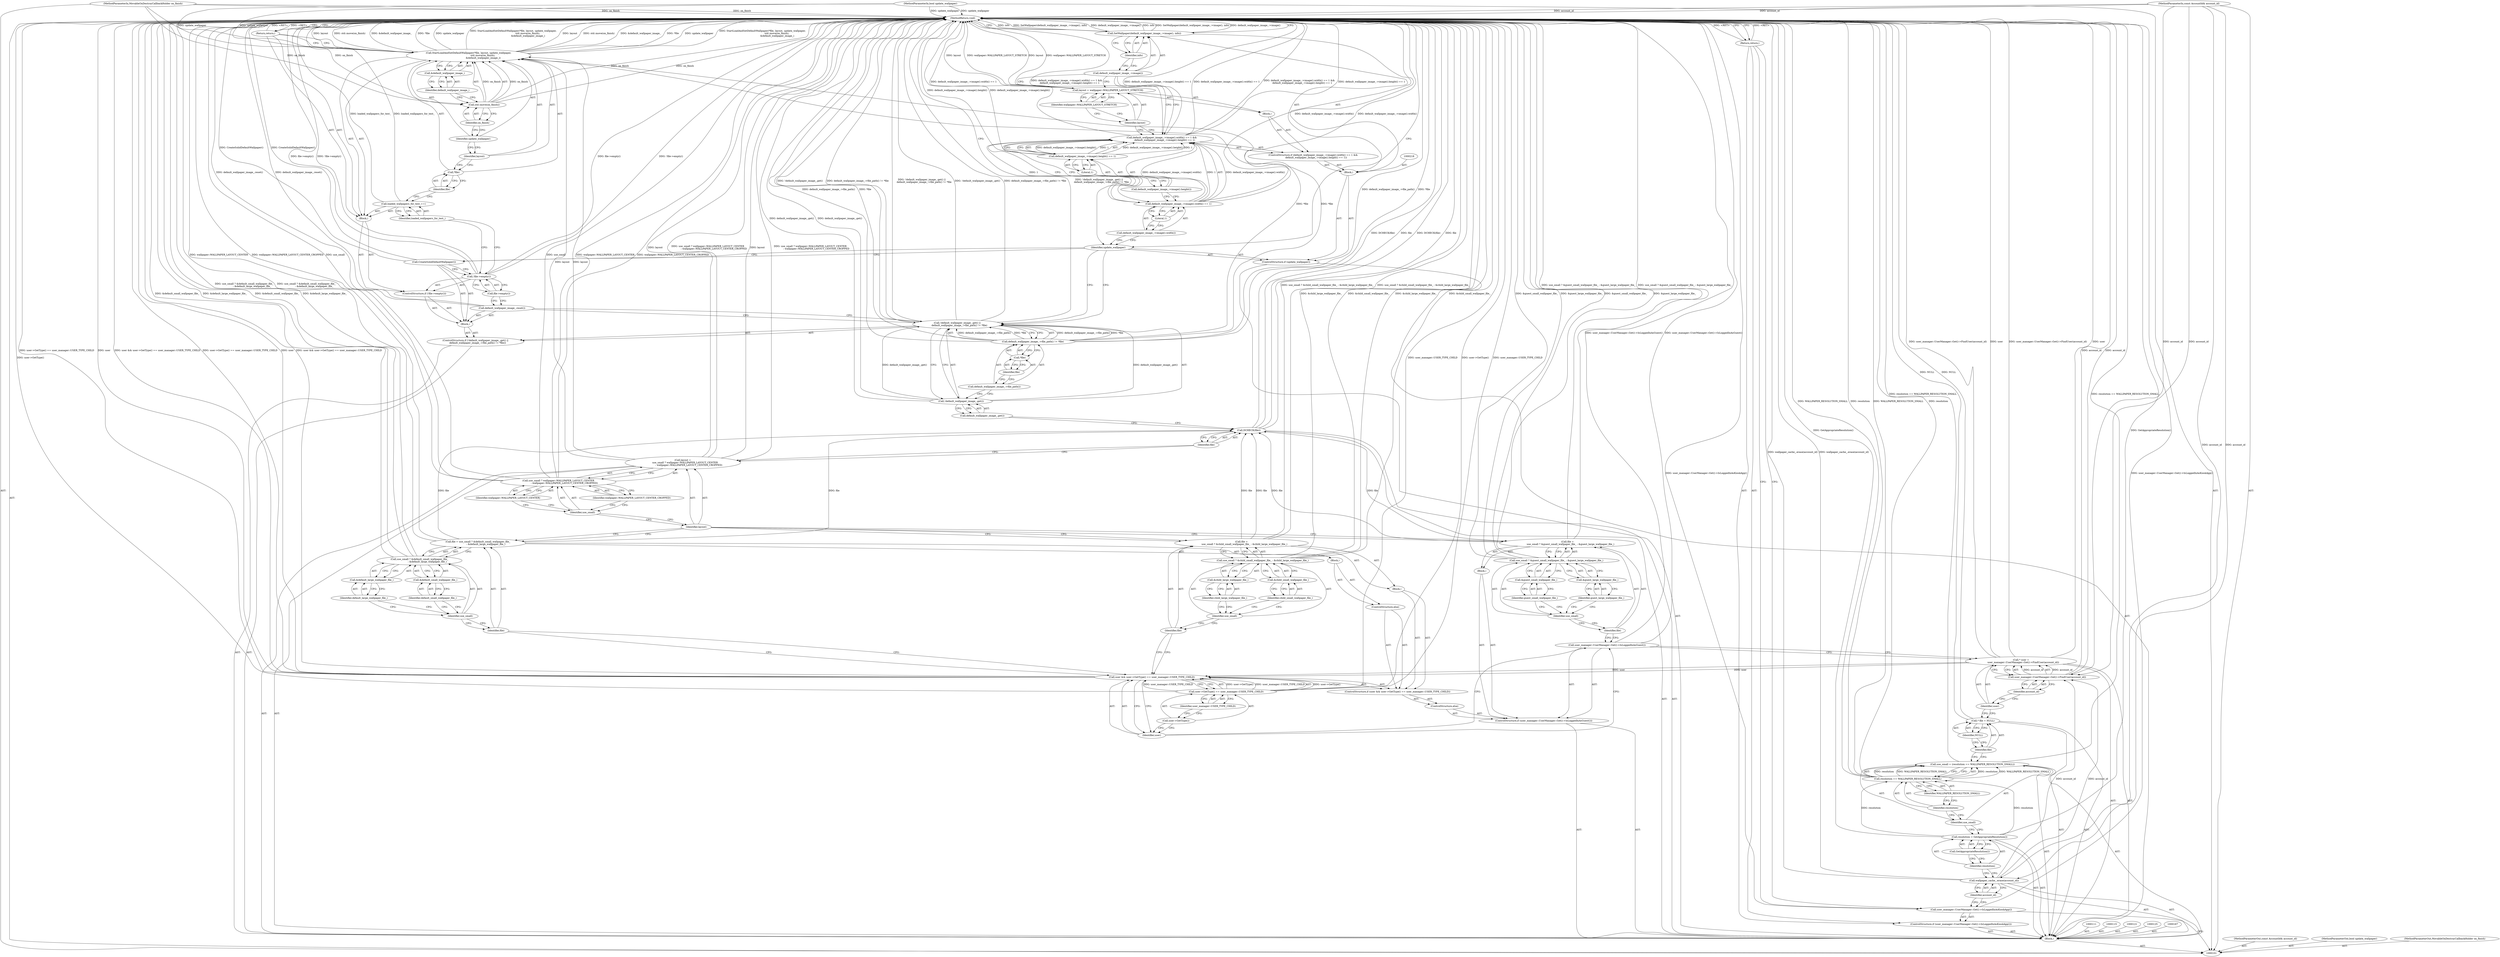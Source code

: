 digraph "0_Chrome_39595f8d4dffcb644d438106dcb64a30c139ff0e" {
"1000222" [label="(MethodReturn,void)"];
"1000116" [label="(Call,use_small = (resolution == WALLPAPER_RESOLUTION_SMALL))"];
"1000117" [label="(Identifier,use_small)"];
"1000118" [label="(Call,resolution == WALLPAPER_RESOLUTION_SMALL)"];
"1000119" [label="(Identifier,resolution)"];
"1000120" [label="(Identifier,WALLPAPER_RESOLUTION_SMALL)"];
"1000122" [label="(Call,* file = NULL)"];
"1000123" [label="(Identifier,file)"];
"1000124" [label="(Identifier,NULL)"];
"1000126" [label="(Call,* user =\n      user_manager::UserManager::Get()->FindUser(account_id))"];
"1000127" [label="(Identifier,user)"];
"1000129" [label="(Identifier,account_id)"];
"1000128" [label="(Call,user_manager::UserManager::Get()->FindUser(account_id))"];
"1000130" [label="(ControlStructure,if (user_manager::UserManager::Get()->IsLoggedInAsGuest()))"];
"1000131" [label="(Call,user_manager::UserManager::Get()->IsLoggedInAsGuest())"];
"1000132" [label="(Block,)"];
"1000133" [label="(Call,file =\n        use_small ? &guest_small_wallpaper_file_ : &guest_large_wallpaper_file_)"];
"1000134" [label="(Identifier,file)"];
"1000137" [label="(Call,&guest_small_wallpaper_file_)"];
"1000138" [label="(Identifier,guest_small_wallpaper_file_)"];
"1000139" [label="(Call,&guest_large_wallpaper_file_)"];
"1000140" [label="(Identifier,guest_large_wallpaper_file_)"];
"1000135" [label="(Call,use_small ? &guest_small_wallpaper_file_ : &guest_large_wallpaper_file_)"];
"1000136" [label="(Identifier,use_small)"];
"1000102" [label="(MethodParameterIn,const AccountId& account_id)"];
"1000348" [label="(MethodParameterOut,const AccountId& account_id)"];
"1000143" [label="(Call,user && user->GetType() == user_manager::USER_TYPE_CHILD)"];
"1000144" [label="(Identifier,user)"];
"1000145" [label="(Call,user->GetType() == user_manager::USER_TYPE_CHILD)"];
"1000146" [label="(Call,user->GetType())"];
"1000141" [label="(ControlStructure,else)"];
"1000147" [label="(Identifier,user_manager::USER_TYPE_CHILD)"];
"1000148" [label="(Block,)"];
"1000142" [label="(ControlStructure,if (user && user->GetType() == user_manager::USER_TYPE_CHILD))"];
"1000149" [label="(Call,file =\n        use_small ? &child_small_wallpaper_file_ : &child_large_wallpaper_file_)"];
"1000150" [label="(Identifier,file)"];
"1000153" [label="(Call,&child_small_wallpaper_file_)"];
"1000154" [label="(Identifier,child_small_wallpaper_file_)"];
"1000155" [label="(Call,&child_large_wallpaper_file_)"];
"1000156" [label="(Identifier,child_large_wallpaper_file_)"];
"1000151" [label="(Call,use_small ? &child_small_wallpaper_file_ : &child_large_wallpaper_file_)"];
"1000152" [label="(Identifier,use_small)"];
"1000157" [label="(ControlStructure,else)"];
"1000158" [label="(Block,)"];
"1000161" [label="(Call,use_small ? &default_small_wallpaper_file_\n                     : &default_large_wallpaper_file_)"];
"1000162" [label="(Identifier,use_small)"];
"1000163" [label="(Call,&default_small_wallpaper_file_)"];
"1000164" [label="(Identifier,default_small_wallpaper_file_)"];
"1000159" [label="(Call,file = use_small ? &default_small_wallpaper_file_\n                     : &default_large_wallpaper_file_)"];
"1000160" [label="(Identifier,file)"];
"1000165" [label="(Call,&default_large_wallpaper_file_)"];
"1000166" [label="(Identifier,default_large_wallpaper_file_)"];
"1000168" [label="(Call,layout =\n      use_small ? wallpaper::WALLPAPER_LAYOUT_CENTER\n                : wallpaper::WALLPAPER_LAYOUT_CENTER_CROPPED)"];
"1000169" [label="(Identifier,layout)"];
"1000172" [label="(Identifier,wallpaper::WALLPAPER_LAYOUT_CENTER)"];
"1000170" [label="(Call,use_small ? wallpaper::WALLPAPER_LAYOUT_CENTER\n                : wallpaper::WALLPAPER_LAYOUT_CENTER_CROPPED)"];
"1000171" [label="(Identifier,use_small)"];
"1000173" [label="(Identifier,wallpaper::WALLPAPER_LAYOUT_CENTER_CROPPED)"];
"1000103" [label="(MethodParameterIn,bool update_wallpaper)"];
"1000349" [label="(MethodParameterOut,bool update_wallpaper)"];
"1000174" [label="(Call,DCHECK(file))"];
"1000175" [label="(Identifier,file)"];
"1000176" [label="(ControlStructure,if (!default_wallpaper_image_.get() ||\n      default_wallpaper_image_->file_path() != *file))"];
"1000177" [label="(Call,!default_wallpaper_image_.get() ||\n      default_wallpaper_image_->file_path() != *file)"];
"1000178" [label="(Call,!default_wallpaper_image_.get())"];
"1000179" [label="(Call,default_wallpaper_image_.get())"];
"1000182" [label="(Call,*file)"];
"1000183" [label="(Identifier,file)"];
"1000184" [label="(Block,)"];
"1000180" [label="(Call,default_wallpaper_image_->file_path() != *file)"];
"1000181" [label="(Call,default_wallpaper_image_->file_path())"];
"1000185" [label="(Call,default_wallpaper_image_.reset())"];
"1000188" [label="(Call,file->empty())"];
"1000189" [label="(Block,)"];
"1000186" [label="(ControlStructure,if (!file->empty()))"];
"1000187" [label="(Call,!file->empty())"];
"1000190" [label="(Call,loaded_wallpapers_for_test_++)"];
"1000191" [label="(Identifier,loaded_wallpapers_for_test_)"];
"1000193" [label="(Call,*file)"];
"1000194" [label="(Identifier,file)"];
"1000195" [label="(Identifier,layout)"];
"1000196" [label="(Identifier,update_wallpaper)"];
"1000192" [label="(Call,StartLoadAndSetDefaultWallpaper(*file, layout, update_wallpaper,\n                                      std::move(on_finish),\n                                       &default_wallpaper_image_))"];
"1000197" [label="(Call,std::move(on_finish))"];
"1000198" [label="(Identifier,on_finish)"];
"1000199" [label="(Call,&default_wallpaper_image_)"];
"1000200" [label="(Identifier,default_wallpaper_image_)"];
"1000201" [label="(Return,return;)"];
"1000105" [label="(Block,)"];
"1000104" [label="(MethodParameterIn,MovableOnDestroyCallbackHolder on_finish)"];
"1000350" [label="(MethodParameterOut,MovableOnDestroyCallbackHolder on_finish)"];
"1000202" [label="(Call,CreateSolidDefaultWallpaper())"];
"1000203" [label="(ControlStructure,if (update_wallpaper))"];
"1000204" [label="(Identifier,update_wallpaper)"];
"1000206" [label="(ControlStructure,if (default_wallpaper_image_->image().width() == 1 &&\n        default_wallpaper_image_->image().height() == 1))"];
"1000210" [label="(Literal,1)"];
"1000207" [label="(Call,default_wallpaper_image_->image().width() == 1 &&\n        default_wallpaper_image_->image().height() == 1)"];
"1000208" [label="(Call,default_wallpaper_image_->image().width() == 1)"];
"1000209" [label="(Call,default_wallpaper_image_->image().width())"];
"1000213" [label="(Literal,1)"];
"1000214" [label="(Block,)"];
"1000211" [label="(Call,default_wallpaper_image_->image().height() == 1)"];
"1000212" [label="(Call,default_wallpaper_image_->image().height())"];
"1000217" [label="(Identifier,wallpaper::WALLPAPER_LAYOUT_STRETCH)"];
"1000215" [label="(Call,layout = wallpaper::WALLPAPER_LAYOUT_STRETCH)"];
"1000216" [label="(Identifier,layout)"];
"1000106" [label="(ControlStructure,if (user_manager::UserManager::Get()->IsLoggedInAsKioskApp()))"];
"1000107" [label="(Call,user_manager::UserManager::Get()->IsLoggedInAsKioskApp())"];
"1000205" [label="(Block,)"];
"1000220" [label="(Call,default_wallpaper_image_->image())"];
"1000219" [label="(Call,SetWallpaper(default_wallpaper_image_->image(), info))"];
"1000221" [label="(Identifier,info)"];
"1000108" [label="(Return,return;)"];
"1000109" [label="(Call,wallpaper_cache_.erase(account_id))"];
"1000110" [label="(Identifier,account_id)"];
"1000112" [label="(Call,resolution = GetAppropriateResolution())"];
"1000113" [label="(Identifier,resolution)"];
"1000114" [label="(Call,GetAppropriateResolution())"];
"1000222" -> "1000101"  [label="AST: "];
"1000222" -> "1000108"  [label="CFG: "];
"1000222" -> "1000201"  [label="CFG: "];
"1000222" -> "1000219"  [label="CFG: "];
"1000222" -> "1000204"  [label="CFG: "];
"1000201" -> "1000222"  [label="DDG: <RET>"];
"1000108" -> "1000222"  [label="DDG: <RET>"];
"1000219" -> "1000222"  [label="DDG: info"];
"1000219" -> "1000222"  [label="DDG: SetWallpaper(default_wallpaper_image_->image(), info)"];
"1000219" -> "1000222"  [label="DDG: default_wallpaper_image_->image()"];
"1000208" -> "1000222"  [label="DDG: default_wallpaper_image_->image().width()"];
"1000185" -> "1000222"  [label="DDG: default_wallpaper_image_.reset()"];
"1000215" -> "1000222"  [label="DDG: layout"];
"1000215" -> "1000222"  [label="DDG: wallpaper::WALLPAPER_LAYOUT_STRETCH"];
"1000135" -> "1000222"  [label="DDG: &guest_large_wallpaper_file_"];
"1000135" -> "1000222"  [label="DDG: &guest_small_wallpaper_file_"];
"1000192" -> "1000222"  [label="DDG: layout"];
"1000192" -> "1000222"  [label="DDG: std::move(on_finish)"];
"1000192" -> "1000222"  [label="DDG: &default_wallpaper_image_"];
"1000192" -> "1000222"  [label="DDG: *file"];
"1000192" -> "1000222"  [label="DDG: update_wallpaper"];
"1000192" -> "1000222"  [label="DDG: StartLoadAndSetDefaultWallpaper(*file, layout, update_wallpaper,\n                                      std::move(on_finish),\n                                       &default_wallpaper_image_)"];
"1000180" -> "1000222"  [label="DDG: default_wallpaper_image_->file_path()"];
"1000180" -> "1000222"  [label="DDG: *file"];
"1000116" -> "1000222"  [label="DDG: resolution == WALLPAPER_RESOLUTION_SMALL"];
"1000211" -> "1000222"  [label="DDG: default_wallpaper_image_->image().height()"];
"1000126" -> "1000222"  [label="DDG: user_manager::UserManager::Get()->FindUser(account_id)"];
"1000126" -> "1000222"  [label="DDG: user"];
"1000118" -> "1000222"  [label="DDG: resolution"];
"1000118" -> "1000222"  [label="DDG: WALLPAPER_RESOLUTION_SMALL"];
"1000187" -> "1000222"  [label="DDG: file->empty()"];
"1000187" -> "1000222"  [label="DDG: !file->empty()"];
"1000177" -> "1000222"  [label="DDG: !default_wallpaper_image_.get()"];
"1000177" -> "1000222"  [label="DDG: default_wallpaper_image_->file_path() != *file"];
"1000177" -> "1000222"  [label="DDG: !default_wallpaper_image_.get() ||\n      default_wallpaper_image_->file_path() != *file"];
"1000170" -> "1000222"  [label="DDG: wallpaper::WALLPAPER_LAYOUT_CENTER"];
"1000170" -> "1000222"  [label="DDG: wallpaper::WALLPAPER_LAYOUT_CENTER_CROPPED"];
"1000170" -> "1000222"  [label="DDG: use_small"];
"1000107" -> "1000222"  [label="DDG: user_manager::UserManager::Get()->IsLoggedInAsKioskApp()"];
"1000149" -> "1000222"  [label="DDG: use_small ? &child_small_wallpaper_file_ : &child_large_wallpaper_file_"];
"1000168" -> "1000222"  [label="DDG: layout"];
"1000168" -> "1000222"  [label="DDG: use_small ? wallpaper::WALLPAPER_LAYOUT_CENTER\n                : wallpaper::WALLPAPER_LAYOUT_CENTER_CROPPED"];
"1000178" -> "1000222"  [label="DDG: default_wallpaper_image_.get()"];
"1000104" -> "1000222"  [label="DDG: on_finish"];
"1000112" -> "1000222"  [label="DDG: GetAppropriateResolution()"];
"1000128" -> "1000222"  [label="DDG: account_id"];
"1000151" -> "1000222"  [label="DDG: &child_large_wallpaper_file_"];
"1000151" -> "1000222"  [label="DDG: &child_small_wallpaper_file_"];
"1000103" -> "1000222"  [label="DDG: update_wallpaper"];
"1000143" -> "1000222"  [label="DDG: user"];
"1000143" -> "1000222"  [label="DDG: user && user->GetType() == user_manager::USER_TYPE_CHILD"];
"1000143" -> "1000222"  [label="DDG: user->GetType() == user_manager::USER_TYPE_CHILD"];
"1000190" -> "1000222"  [label="DDG: loaded_wallpapers_for_test_"];
"1000207" -> "1000222"  [label="DDG: default_wallpaper_image_->image().width() == 1"];
"1000207" -> "1000222"  [label="DDG: default_wallpaper_image_->image().width() == 1 &&\n        default_wallpaper_image_->image().height() == 1"];
"1000207" -> "1000222"  [label="DDG: default_wallpaper_image_->image().height() == 1"];
"1000102" -> "1000222"  [label="DDG: account_id"];
"1000133" -> "1000222"  [label="DDG: use_small ? &guest_small_wallpaper_file_ : &guest_large_wallpaper_file_"];
"1000161" -> "1000222"  [label="DDG: &default_small_wallpaper_file_"];
"1000161" -> "1000222"  [label="DDG: &default_large_wallpaper_file_"];
"1000145" -> "1000222"  [label="DDG: user->GetType()"];
"1000145" -> "1000222"  [label="DDG: user_manager::USER_TYPE_CHILD"];
"1000159" -> "1000222"  [label="DDG: use_small ? &default_small_wallpaper_file_\n                     : &default_large_wallpaper_file_"];
"1000174" -> "1000222"  [label="DDG: DCHECK(file)"];
"1000174" -> "1000222"  [label="DDG: file"];
"1000109" -> "1000222"  [label="DDG: wallpaper_cache_.erase(account_id)"];
"1000122" -> "1000222"  [label="DDG: NULL"];
"1000197" -> "1000222"  [label="DDG: on_finish"];
"1000131" -> "1000222"  [label="DDG: user_manager::UserManager::Get()->IsLoggedInAsGuest()"];
"1000202" -> "1000222"  [label="DDG: CreateSolidDefaultWallpaper()"];
"1000116" -> "1000105"  [label="AST: "];
"1000116" -> "1000118"  [label="CFG: "];
"1000117" -> "1000116"  [label="AST: "];
"1000118" -> "1000116"  [label="AST: "];
"1000123" -> "1000116"  [label="CFG: "];
"1000116" -> "1000222"  [label="DDG: resolution == WALLPAPER_RESOLUTION_SMALL"];
"1000118" -> "1000116"  [label="DDG: resolution"];
"1000118" -> "1000116"  [label="DDG: WALLPAPER_RESOLUTION_SMALL"];
"1000117" -> "1000116"  [label="AST: "];
"1000117" -> "1000112"  [label="CFG: "];
"1000119" -> "1000117"  [label="CFG: "];
"1000118" -> "1000116"  [label="AST: "];
"1000118" -> "1000120"  [label="CFG: "];
"1000119" -> "1000118"  [label="AST: "];
"1000120" -> "1000118"  [label="AST: "];
"1000116" -> "1000118"  [label="CFG: "];
"1000118" -> "1000222"  [label="DDG: resolution"];
"1000118" -> "1000222"  [label="DDG: WALLPAPER_RESOLUTION_SMALL"];
"1000118" -> "1000116"  [label="DDG: resolution"];
"1000118" -> "1000116"  [label="DDG: WALLPAPER_RESOLUTION_SMALL"];
"1000112" -> "1000118"  [label="DDG: resolution"];
"1000119" -> "1000118"  [label="AST: "];
"1000119" -> "1000117"  [label="CFG: "];
"1000120" -> "1000119"  [label="CFG: "];
"1000120" -> "1000118"  [label="AST: "];
"1000120" -> "1000119"  [label="CFG: "];
"1000118" -> "1000120"  [label="CFG: "];
"1000122" -> "1000105"  [label="AST: "];
"1000122" -> "1000124"  [label="CFG: "];
"1000123" -> "1000122"  [label="AST: "];
"1000124" -> "1000122"  [label="AST: "];
"1000127" -> "1000122"  [label="CFG: "];
"1000122" -> "1000222"  [label="DDG: NULL"];
"1000123" -> "1000122"  [label="AST: "];
"1000123" -> "1000116"  [label="CFG: "];
"1000124" -> "1000123"  [label="CFG: "];
"1000124" -> "1000122"  [label="AST: "];
"1000124" -> "1000123"  [label="CFG: "];
"1000122" -> "1000124"  [label="CFG: "];
"1000126" -> "1000105"  [label="AST: "];
"1000126" -> "1000128"  [label="CFG: "];
"1000127" -> "1000126"  [label="AST: "];
"1000128" -> "1000126"  [label="AST: "];
"1000131" -> "1000126"  [label="CFG: "];
"1000126" -> "1000222"  [label="DDG: user_manager::UserManager::Get()->FindUser(account_id)"];
"1000126" -> "1000222"  [label="DDG: user"];
"1000128" -> "1000126"  [label="DDG: account_id"];
"1000126" -> "1000143"  [label="DDG: user"];
"1000127" -> "1000126"  [label="AST: "];
"1000127" -> "1000122"  [label="CFG: "];
"1000129" -> "1000127"  [label="CFG: "];
"1000129" -> "1000128"  [label="AST: "];
"1000129" -> "1000127"  [label="CFG: "];
"1000128" -> "1000129"  [label="CFG: "];
"1000128" -> "1000126"  [label="AST: "];
"1000128" -> "1000129"  [label="CFG: "];
"1000129" -> "1000128"  [label="AST: "];
"1000126" -> "1000128"  [label="CFG: "];
"1000128" -> "1000222"  [label="DDG: account_id"];
"1000128" -> "1000126"  [label="DDG: account_id"];
"1000109" -> "1000128"  [label="DDG: account_id"];
"1000102" -> "1000128"  [label="DDG: account_id"];
"1000130" -> "1000105"  [label="AST: "];
"1000131" -> "1000130"  [label="AST: "];
"1000132" -> "1000130"  [label="AST: "];
"1000141" -> "1000130"  [label="AST: "];
"1000131" -> "1000130"  [label="AST: "];
"1000131" -> "1000126"  [label="CFG: "];
"1000134" -> "1000131"  [label="CFG: "];
"1000144" -> "1000131"  [label="CFG: "];
"1000131" -> "1000222"  [label="DDG: user_manager::UserManager::Get()->IsLoggedInAsGuest()"];
"1000132" -> "1000130"  [label="AST: "];
"1000133" -> "1000132"  [label="AST: "];
"1000133" -> "1000132"  [label="AST: "];
"1000133" -> "1000135"  [label="CFG: "];
"1000134" -> "1000133"  [label="AST: "];
"1000135" -> "1000133"  [label="AST: "];
"1000169" -> "1000133"  [label="CFG: "];
"1000133" -> "1000222"  [label="DDG: use_small ? &guest_small_wallpaper_file_ : &guest_large_wallpaper_file_"];
"1000133" -> "1000174"  [label="DDG: file"];
"1000134" -> "1000133"  [label="AST: "];
"1000134" -> "1000131"  [label="CFG: "];
"1000136" -> "1000134"  [label="CFG: "];
"1000137" -> "1000135"  [label="AST: "];
"1000137" -> "1000138"  [label="CFG: "];
"1000138" -> "1000137"  [label="AST: "];
"1000135" -> "1000137"  [label="CFG: "];
"1000138" -> "1000137"  [label="AST: "];
"1000138" -> "1000136"  [label="CFG: "];
"1000137" -> "1000138"  [label="CFG: "];
"1000139" -> "1000135"  [label="AST: "];
"1000139" -> "1000140"  [label="CFG: "];
"1000140" -> "1000139"  [label="AST: "];
"1000135" -> "1000139"  [label="CFG: "];
"1000140" -> "1000139"  [label="AST: "];
"1000140" -> "1000136"  [label="CFG: "];
"1000139" -> "1000140"  [label="CFG: "];
"1000135" -> "1000133"  [label="AST: "];
"1000135" -> "1000137"  [label="CFG: "];
"1000135" -> "1000139"  [label="CFG: "];
"1000136" -> "1000135"  [label="AST: "];
"1000137" -> "1000135"  [label="AST: "];
"1000139" -> "1000135"  [label="AST: "];
"1000133" -> "1000135"  [label="CFG: "];
"1000135" -> "1000222"  [label="DDG: &guest_large_wallpaper_file_"];
"1000135" -> "1000222"  [label="DDG: &guest_small_wallpaper_file_"];
"1000136" -> "1000135"  [label="AST: "];
"1000136" -> "1000134"  [label="CFG: "];
"1000138" -> "1000136"  [label="CFG: "];
"1000140" -> "1000136"  [label="CFG: "];
"1000102" -> "1000101"  [label="AST: "];
"1000102" -> "1000222"  [label="DDG: account_id"];
"1000102" -> "1000109"  [label="DDG: account_id"];
"1000102" -> "1000128"  [label="DDG: account_id"];
"1000348" -> "1000101"  [label="AST: "];
"1000143" -> "1000142"  [label="AST: "];
"1000143" -> "1000144"  [label="CFG: "];
"1000143" -> "1000145"  [label="CFG: "];
"1000144" -> "1000143"  [label="AST: "];
"1000145" -> "1000143"  [label="AST: "];
"1000150" -> "1000143"  [label="CFG: "];
"1000160" -> "1000143"  [label="CFG: "];
"1000143" -> "1000222"  [label="DDG: user"];
"1000143" -> "1000222"  [label="DDG: user && user->GetType() == user_manager::USER_TYPE_CHILD"];
"1000143" -> "1000222"  [label="DDG: user->GetType() == user_manager::USER_TYPE_CHILD"];
"1000126" -> "1000143"  [label="DDG: user"];
"1000145" -> "1000143"  [label="DDG: user->GetType()"];
"1000145" -> "1000143"  [label="DDG: user_manager::USER_TYPE_CHILD"];
"1000144" -> "1000143"  [label="AST: "];
"1000144" -> "1000131"  [label="CFG: "];
"1000146" -> "1000144"  [label="CFG: "];
"1000143" -> "1000144"  [label="CFG: "];
"1000145" -> "1000143"  [label="AST: "];
"1000145" -> "1000147"  [label="CFG: "];
"1000146" -> "1000145"  [label="AST: "];
"1000147" -> "1000145"  [label="AST: "];
"1000143" -> "1000145"  [label="CFG: "];
"1000145" -> "1000222"  [label="DDG: user->GetType()"];
"1000145" -> "1000222"  [label="DDG: user_manager::USER_TYPE_CHILD"];
"1000145" -> "1000143"  [label="DDG: user->GetType()"];
"1000145" -> "1000143"  [label="DDG: user_manager::USER_TYPE_CHILD"];
"1000146" -> "1000145"  [label="AST: "];
"1000146" -> "1000144"  [label="CFG: "];
"1000147" -> "1000146"  [label="CFG: "];
"1000141" -> "1000130"  [label="AST: "];
"1000142" -> "1000141"  [label="AST: "];
"1000147" -> "1000145"  [label="AST: "];
"1000147" -> "1000146"  [label="CFG: "];
"1000145" -> "1000147"  [label="CFG: "];
"1000148" -> "1000142"  [label="AST: "];
"1000149" -> "1000148"  [label="AST: "];
"1000142" -> "1000141"  [label="AST: "];
"1000143" -> "1000142"  [label="AST: "];
"1000148" -> "1000142"  [label="AST: "];
"1000157" -> "1000142"  [label="AST: "];
"1000149" -> "1000148"  [label="AST: "];
"1000149" -> "1000151"  [label="CFG: "];
"1000150" -> "1000149"  [label="AST: "];
"1000151" -> "1000149"  [label="AST: "];
"1000169" -> "1000149"  [label="CFG: "];
"1000149" -> "1000222"  [label="DDG: use_small ? &child_small_wallpaper_file_ : &child_large_wallpaper_file_"];
"1000149" -> "1000174"  [label="DDG: file"];
"1000150" -> "1000149"  [label="AST: "];
"1000150" -> "1000143"  [label="CFG: "];
"1000152" -> "1000150"  [label="CFG: "];
"1000153" -> "1000151"  [label="AST: "];
"1000153" -> "1000154"  [label="CFG: "];
"1000154" -> "1000153"  [label="AST: "];
"1000151" -> "1000153"  [label="CFG: "];
"1000154" -> "1000153"  [label="AST: "];
"1000154" -> "1000152"  [label="CFG: "];
"1000153" -> "1000154"  [label="CFG: "];
"1000155" -> "1000151"  [label="AST: "];
"1000155" -> "1000156"  [label="CFG: "];
"1000156" -> "1000155"  [label="AST: "];
"1000151" -> "1000155"  [label="CFG: "];
"1000156" -> "1000155"  [label="AST: "];
"1000156" -> "1000152"  [label="CFG: "];
"1000155" -> "1000156"  [label="CFG: "];
"1000151" -> "1000149"  [label="AST: "];
"1000151" -> "1000153"  [label="CFG: "];
"1000151" -> "1000155"  [label="CFG: "];
"1000152" -> "1000151"  [label="AST: "];
"1000153" -> "1000151"  [label="AST: "];
"1000155" -> "1000151"  [label="AST: "];
"1000149" -> "1000151"  [label="CFG: "];
"1000151" -> "1000222"  [label="DDG: &child_large_wallpaper_file_"];
"1000151" -> "1000222"  [label="DDG: &child_small_wallpaper_file_"];
"1000152" -> "1000151"  [label="AST: "];
"1000152" -> "1000150"  [label="CFG: "];
"1000154" -> "1000152"  [label="CFG: "];
"1000156" -> "1000152"  [label="CFG: "];
"1000157" -> "1000142"  [label="AST: "];
"1000158" -> "1000157"  [label="AST: "];
"1000158" -> "1000157"  [label="AST: "];
"1000159" -> "1000158"  [label="AST: "];
"1000161" -> "1000159"  [label="AST: "];
"1000161" -> "1000163"  [label="CFG: "];
"1000161" -> "1000165"  [label="CFG: "];
"1000162" -> "1000161"  [label="AST: "];
"1000163" -> "1000161"  [label="AST: "];
"1000165" -> "1000161"  [label="AST: "];
"1000159" -> "1000161"  [label="CFG: "];
"1000161" -> "1000222"  [label="DDG: &default_small_wallpaper_file_"];
"1000161" -> "1000222"  [label="DDG: &default_large_wallpaper_file_"];
"1000162" -> "1000161"  [label="AST: "];
"1000162" -> "1000160"  [label="CFG: "];
"1000164" -> "1000162"  [label="CFG: "];
"1000166" -> "1000162"  [label="CFG: "];
"1000163" -> "1000161"  [label="AST: "];
"1000163" -> "1000164"  [label="CFG: "];
"1000164" -> "1000163"  [label="AST: "];
"1000161" -> "1000163"  [label="CFG: "];
"1000164" -> "1000163"  [label="AST: "];
"1000164" -> "1000162"  [label="CFG: "];
"1000163" -> "1000164"  [label="CFG: "];
"1000159" -> "1000158"  [label="AST: "];
"1000159" -> "1000161"  [label="CFG: "];
"1000160" -> "1000159"  [label="AST: "];
"1000161" -> "1000159"  [label="AST: "];
"1000169" -> "1000159"  [label="CFG: "];
"1000159" -> "1000222"  [label="DDG: use_small ? &default_small_wallpaper_file_\n                     : &default_large_wallpaper_file_"];
"1000159" -> "1000174"  [label="DDG: file"];
"1000160" -> "1000159"  [label="AST: "];
"1000160" -> "1000143"  [label="CFG: "];
"1000162" -> "1000160"  [label="CFG: "];
"1000165" -> "1000161"  [label="AST: "];
"1000165" -> "1000166"  [label="CFG: "];
"1000166" -> "1000165"  [label="AST: "];
"1000161" -> "1000165"  [label="CFG: "];
"1000166" -> "1000165"  [label="AST: "];
"1000166" -> "1000162"  [label="CFG: "];
"1000165" -> "1000166"  [label="CFG: "];
"1000168" -> "1000105"  [label="AST: "];
"1000168" -> "1000170"  [label="CFG: "];
"1000169" -> "1000168"  [label="AST: "];
"1000170" -> "1000168"  [label="AST: "];
"1000175" -> "1000168"  [label="CFG: "];
"1000168" -> "1000222"  [label="DDG: layout"];
"1000168" -> "1000222"  [label="DDG: use_small ? wallpaper::WALLPAPER_LAYOUT_CENTER\n                : wallpaper::WALLPAPER_LAYOUT_CENTER_CROPPED"];
"1000168" -> "1000192"  [label="DDG: layout"];
"1000169" -> "1000168"  [label="AST: "];
"1000169" -> "1000133"  [label="CFG: "];
"1000169" -> "1000149"  [label="CFG: "];
"1000169" -> "1000159"  [label="CFG: "];
"1000171" -> "1000169"  [label="CFG: "];
"1000172" -> "1000170"  [label="AST: "];
"1000172" -> "1000171"  [label="CFG: "];
"1000170" -> "1000172"  [label="CFG: "];
"1000170" -> "1000168"  [label="AST: "];
"1000170" -> "1000172"  [label="CFG: "];
"1000170" -> "1000173"  [label="CFG: "];
"1000171" -> "1000170"  [label="AST: "];
"1000172" -> "1000170"  [label="AST: "];
"1000173" -> "1000170"  [label="AST: "];
"1000168" -> "1000170"  [label="CFG: "];
"1000170" -> "1000222"  [label="DDG: wallpaper::WALLPAPER_LAYOUT_CENTER"];
"1000170" -> "1000222"  [label="DDG: wallpaper::WALLPAPER_LAYOUT_CENTER_CROPPED"];
"1000170" -> "1000222"  [label="DDG: use_small"];
"1000171" -> "1000170"  [label="AST: "];
"1000171" -> "1000169"  [label="CFG: "];
"1000172" -> "1000171"  [label="CFG: "];
"1000173" -> "1000171"  [label="CFG: "];
"1000173" -> "1000170"  [label="AST: "];
"1000173" -> "1000171"  [label="CFG: "];
"1000170" -> "1000173"  [label="CFG: "];
"1000103" -> "1000101"  [label="AST: "];
"1000103" -> "1000222"  [label="DDG: update_wallpaper"];
"1000103" -> "1000192"  [label="DDG: update_wallpaper"];
"1000349" -> "1000101"  [label="AST: "];
"1000174" -> "1000105"  [label="AST: "];
"1000174" -> "1000175"  [label="CFG: "];
"1000175" -> "1000174"  [label="AST: "];
"1000179" -> "1000174"  [label="CFG: "];
"1000174" -> "1000222"  [label="DDG: DCHECK(file)"];
"1000174" -> "1000222"  [label="DDG: file"];
"1000159" -> "1000174"  [label="DDG: file"];
"1000133" -> "1000174"  [label="DDG: file"];
"1000149" -> "1000174"  [label="DDG: file"];
"1000175" -> "1000174"  [label="AST: "];
"1000175" -> "1000168"  [label="CFG: "];
"1000174" -> "1000175"  [label="CFG: "];
"1000176" -> "1000105"  [label="AST: "];
"1000177" -> "1000176"  [label="AST: "];
"1000184" -> "1000176"  [label="AST: "];
"1000177" -> "1000176"  [label="AST: "];
"1000177" -> "1000178"  [label="CFG: "];
"1000177" -> "1000180"  [label="CFG: "];
"1000178" -> "1000177"  [label="AST: "];
"1000180" -> "1000177"  [label="AST: "];
"1000185" -> "1000177"  [label="CFG: "];
"1000204" -> "1000177"  [label="CFG: "];
"1000177" -> "1000222"  [label="DDG: !default_wallpaper_image_.get()"];
"1000177" -> "1000222"  [label="DDG: default_wallpaper_image_->file_path() != *file"];
"1000177" -> "1000222"  [label="DDG: !default_wallpaper_image_.get() ||\n      default_wallpaper_image_->file_path() != *file"];
"1000178" -> "1000177"  [label="DDG: default_wallpaper_image_.get()"];
"1000180" -> "1000177"  [label="DDG: default_wallpaper_image_->file_path()"];
"1000180" -> "1000177"  [label="DDG: *file"];
"1000178" -> "1000177"  [label="AST: "];
"1000178" -> "1000179"  [label="CFG: "];
"1000179" -> "1000178"  [label="AST: "];
"1000181" -> "1000178"  [label="CFG: "];
"1000177" -> "1000178"  [label="CFG: "];
"1000178" -> "1000222"  [label="DDG: default_wallpaper_image_.get()"];
"1000178" -> "1000177"  [label="DDG: default_wallpaper_image_.get()"];
"1000179" -> "1000178"  [label="AST: "];
"1000179" -> "1000174"  [label="CFG: "];
"1000178" -> "1000179"  [label="CFG: "];
"1000182" -> "1000180"  [label="AST: "];
"1000182" -> "1000183"  [label="CFG: "];
"1000183" -> "1000182"  [label="AST: "];
"1000180" -> "1000182"  [label="CFG: "];
"1000183" -> "1000182"  [label="AST: "];
"1000183" -> "1000181"  [label="CFG: "];
"1000182" -> "1000183"  [label="CFG: "];
"1000184" -> "1000176"  [label="AST: "];
"1000185" -> "1000184"  [label="AST: "];
"1000186" -> "1000184"  [label="AST: "];
"1000202" -> "1000184"  [label="AST: "];
"1000180" -> "1000177"  [label="AST: "];
"1000180" -> "1000182"  [label="CFG: "];
"1000181" -> "1000180"  [label="AST: "];
"1000182" -> "1000180"  [label="AST: "];
"1000177" -> "1000180"  [label="CFG: "];
"1000180" -> "1000222"  [label="DDG: default_wallpaper_image_->file_path()"];
"1000180" -> "1000222"  [label="DDG: *file"];
"1000180" -> "1000177"  [label="DDG: default_wallpaper_image_->file_path()"];
"1000180" -> "1000177"  [label="DDG: *file"];
"1000180" -> "1000192"  [label="DDG: *file"];
"1000181" -> "1000180"  [label="AST: "];
"1000181" -> "1000178"  [label="CFG: "];
"1000183" -> "1000181"  [label="CFG: "];
"1000185" -> "1000184"  [label="AST: "];
"1000185" -> "1000177"  [label="CFG: "];
"1000188" -> "1000185"  [label="CFG: "];
"1000185" -> "1000222"  [label="DDG: default_wallpaper_image_.reset()"];
"1000188" -> "1000187"  [label="AST: "];
"1000188" -> "1000185"  [label="CFG: "];
"1000187" -> "1000188"  [label="CFG: "];
"1000189" -> "1000186"  [label="AST: "];
"1000190" -> "1000189"  [label="AST: "];
"1000192" -> "1000189"  [label="AST: "];
"1000201" -> "1000189"  [label="AST: "];
"1000186" -> "1000184"  [label="AST: "];
"1000187" -> "1000186"  [label="AST: "];
"1000189" -> "1000186"  [label="AST: "];
"1000187" -> "1000186"  [label="AST: "];
"1000187" -> "1000188"  [label="CFG: "];
"1000188" -> "1000187"  [label="AST: "];
"1000191" -> "1000187"  [label="CFG: "];
"1000202" -> "1000187"  [label="CFG: "];
"1000187" -> "1000222"  [label="DDG: file->empty()"];
"1000187" -> "1000222"  [label="DDG: !file->empty()"];
"1000190" -> "1000189"  [label="AST: "];
"1000190" -> "1000191"  [label="CFG: "];
"1000191" -> "1000190"  [label="AST: "];
"1000194" -> "1000190"  [label="CFG: "];
"1000190" -> "1000222"  [label="DDG: loaded_wallpapers_for_test_"];
"1000191" -> "1000190"  [label="AST: "];
"1000191" -> "1000187"  [label="CFG: "];
"1000190" -> "1000191"  [label="CFG: "];
"1000193" -> "1000192"  [label="AST: "];
"1000193" -> "1000194"  [label="CFG: "];
"1000194" -> "1000193"  [label="AST: "];
"1000195" -> "1000193"  [label="CFG: "];
"1000194" -> "1000193"  [label="AST: "];
"1000194" -> "1000190"  [label="CFG: "];
"1000193" -> "1000194"  [label="CFG: "];
"1000195" -> "1000192"  [label="AST: "];
"1000195" -> "1000193"  [label="CFG: "];
"1000196" -> "1000195"  [label="CFG: "];
"1000196" -> "1000192"  [label="AST: "];
"1000196" -> "1000195"  [label="CFG: "];
"1000198" -> "1000196"  [label="CFG: "];
"1000192" -> "1000189"  [label="AST: "];
"1000192" -> "1000199"  [label="CFG: "];
"1000193" -> "1000192"  [label="AST: "];
"1000195" -> "1000192"  [label="AST: "];
"1000196" -> "1000192"  [label="AST: "];
"1000197" -> "1000192"  [label="AST: "];
"1000199" -> "1000192"  [label="AST: "];
"1000201" -> "1000192"  [label="CFG: "];
"1000192" -> "1000222"  [label="DDG: layout"];
"1000192" -> "1000222"  [label="DDG: std::move(on_finish)"];
"1000192" -> "1000222"  [label="DDG: &default_wallpaper_image_"];
"1000192" -> "1000222"  [label="DDG: *file"];
"1000192" -> "1000222"  [label="DDG: update_wallpaper"];
"1000192" -> "1000222"  [label="DDG: StartLoadAndSetDefaultWallpaper(*file, layout, update_wallpaper,\n                                      std::move(on_finish),\n                                       &default_wallpaper_image_)"];
"1000180" -> "1000192"  [label="DDG: *file"];
"1000168" -> "1000192"  [label="DDG: layout"];
"1000103" -> "1000192"  [label="DDG: update_wallpaper"];
"1000197" -> "1000192"  [label="DDG: on_finish"];
"1000197" -> "1000192"  [label="AST: "];
"1000197" -> "1000198"  [label="CFG: "];
"1000198" -> "1000197"  [label="AST: "];
"1000200" -> "1000197"  [label="CFG: "];
"1000197" -> "1000222"  [label="DDG: on_finish"];
"1000197" -> "1000192"  [label="DDG: on_finish"];
"1000104" -> "1000197"  [label="DDG: on_finish"];
"1000198" -> "1000197"  [label="AST: "];
"1000198" -> "1000196"  [label="CFG: "];
"1000197" -> "1000198"  [label="CFG: "];
"1000199" -> "1000192"  [label="AST: "];
"1000199" -> "1000200"  [label="CFG: "];
"1000200" -> "1000199"  [label="AST: "];
"1000192" -> "1000199"  [label="CFG: "];
"1000200" -> "1000199"  [label="AST: "];
"1000200" -> "1000197"  [label="CFG: "];
"1000199" -> "1000200"  [label="CFG: "];
"1000201" -> "1000189"  [label="AST: "];
"1000201" -> "1000192"  [label="CFG: "];
"1000222" -> "1000201"  [label="CFG: "];
"1000201" -> "1000222"  [label="DDG: <RET>"];
"1000105" -> "1000101"  [label="AST: "];
"1000106" -> "1000105"  [label="AST: "];
"1000109" -> "1000105"  [label="AST: "];
"1000111" -> "1000105"  [label="AST: "];
"1000112" -> "1000105"  [label="AST: "];
"1000115" -> "1000105"  [label="AST: "];
"1000116" -> "1000105"  [label="AST: "];
"1000121" -> "1000105"  [label="AST: "];
"1000122" -> "1000105"  [label="AST: "];
"1000125" -> "1000105"  [label="AST: "];
"1000126" -> "1000105"  [label="AST: "];
"1000130" -> "1000105"  [label="AST: "];
"1000167" -> "1000105"  [label="AST: "];
"1000168" -> "1000105"  [label="AST: "];
"1000174" -> "1000105"  [label="AST: "];
"1000176" -> "1000105"  [label="AST: "];
"1000203" -> "1000105"  [label="AST: "];
"1000104" -> "1000101"  [label="AST: "];
"1000104" -> "1000222"  [label="DDG: on_finish"];
"1000104" -> "1000197"  [label="DDG: on_finish"];
"1000350" -> "1000101"  [label="AST: "];
"1000202" -> "1000184"  [label="AST: "];
"1000202" -> "1000187"  [label="CFG: "];
"1000204" -> "1000202"  [label="CFG: "];
"1000202" -> "1000222"  [label="DDG: CreateSolidDefaultWallpaper()"];
"1000203" -> "1000105"  [label="AST: "];
"1000204" -> "1000203"  [label="AST: "];
"1000205" -> "1000203"  [label="AST: "];
"1000204" -> "1000203"  [label="AST: "];
"1000204" -> "1000202"  [label="CFG: "];
"1000204" -> "1000177"  [label="CFG: "];
"1000209" -> "1000204"  [label="CFG: "];
"1000222" -> "1000204"  [label="CFG: "];
"1000206" -> "1000205"  [label="AST: "];
"1000207" -> "1000206"  [label="AST: "];
"1000214" -> "1000206"  [label="AST: "];
"1000210" -> "1000208"  [label="AST: "];
"1000210" -> "1000209"  [label="CFG: "];
"1000208" -> "1000210"  [label="CFG: "];
"1000207" -> "1000206"  [label="AST: "];
"1000207" -> "1000208"  [label="CFG: "];
"1000207" -> "1000211"  [label="CFG: "];
"1000208" -> "1000207"  [label="AST: "];
"1000211" -> "1000207"  [label="AST: "];
"1000216" -> "1000207"  [label="CFG: "];
"1000220" -> "1000207"  [label="CFG: "];
"1000207" -> "1000222"  [label="DDG: default_wallpaper_image_->image().width() == 1"];
"1000207" -> "1000222"  [label="DDG: default_wallpaper_image_->image().width() == 1 &&\n        default_wallpaper_image_->image().height() == 1"];
"1000207" -> "1000222"  [label="DDG: default_wallpaper_image_->image().height() == 1"];
"1000208" -> "1000207"  [label="DDG: default_wallpaper_image_->image().width()"];
"1000208" -> "1000207"  [label="DDG: 1"];
"1000211" -> "1000207"  [label="DDG: default_wallpaper_image_->image().height()"];
"1000211" -> "1000207"  [label="DDG: 1"];
"1000208" -> "1000207"  [label="AST: "];
"1000208" -> "1000210"  [label="CFG: "];
"1000209" -> "1000208"  [label="AST: "];
"1000210" -> "1000208"  [label="AST: "];
"1000212" -> "1000208"  [label="CFG: "];
"1000207" -> "1000208"  [label="CFG: "];
"1000208" -> "1000222"  [label="DDG: default_wallpaper_image_->image().width()"];
"1000208" -> "1000207"  [label="DDG: default_wallpaper_image_->image().width()"];
"1000208" -> "1000207"  [label="DDG: 1"];
"1000209" -> "1000208"  [label="AST: "];
"1000209" -> "1000204"  [label="CFG: "];
"1000210" -> "1000209"  [label="CFG: "];
"1000213" -> "1000211"  [label="AST: "];
"1000213" -> "1000212"  [label="CFG: "];
"1000211" -> "1000213"  [label="CFG: "];
"1000214" -> "1000206"  [label="AST: "];
"1000215" -> "1000214"  [label="AST: "];
"1000211" -> "1000207"  [label="AST: "];
"1000211" -> "1000213"  [label="CFG: "];
"1000212" -> "1000211"  [label="AST: "];
"1000213" -> "1000211"  [label="AST: "];
"1000207" -> "1000211"  [label="CFG: "];
"1000211" -> "1000222"  [label="DDG: default_wallpaper_image_->image().height()"];
"1000211" -> "1000207"  [label="DDG: default_wallpaper_image_->image().height()"];
"1000211" -> "1000207"  [label="DDG: 1"];
"1000212" -> "1000211"  [label="AST: "];
"1000212" -> "1000208"  [label="CFG: "];
"1000213" -> "1000212"  [label="CFG: "];
"1000217" -> "1000215"  [label="AST: "];
"1000217" -> "1000216"  [label="CFG: "];
"1000215" -> "1000217"  [label="CFG: "];
"1000215" -> "1000214"  [label="AST: "];
"1000215" -> "1000217"  [label="CFG: "];
"1000216" -> "1000215"  [label="AST: "];
"1000217" -> "1000215"  [label="AST: "];
"1000220" -> "1000215"  [label="CFG: "];
"1000215" -> "1000222"  [label="DDG: layout"];
"1000215" -> "1000222"  [label="DDG: wallpaper::WALLPAPER_LAYOUT_STRETCH"];
"1000216" -> "1000215"  [label="AST: "];
"1000216" -> "1000207"  [label="CFG: "];
"1000217" -> "1000216"  [label="CFG: "];
"1000106" -> "1000105"  [label="AST: "];
"1000107" -> "1000106"  [label="AST: "];
"1000108" -> "1000106"  [label="AST: "];
"1000107" -> "1000106"  [label="AST: "];
"1000107" -> "1000101"  [label="CFG: "];
"1000108" -> "1000107"  [label="CFG: "];
"1000110" -> "1000107"  [label="CFG: "];
"1000107" -> "1000222"  [label="DDG: user_manager::UserManager::Get()->IsLoggedInAsKioskApp()"];
"1000205" -> "1000203"  [label="AST: "];
"1000206" -> "1000205"  [label="AST: "];
"1000218" -> "1000205"  [label="AST: "];
"1000219" -> "1000205"  [label="AST: "];
"1000220" -> "1000219"  [label="AST: "];
"1000220" -> "1000215"  [label="CFG: "];
"1000220" -> "1000207"  [label="CFG: "];
"1000221" -> "1000220"  [label="CFG: "];
"1000219" -> "1000205"  [label="AST: "];
"1000219" -> "1000221"  [label="CFG: "];
"1000220" -> "1000219"  [label="AST: "];
"1000221" -> "1000219"  [label="AST: "];
"1000222" -> "1000219"  [label="CFG: "];
"1000219" -> "1000222"  [label="DDG: info"];
"1000219" -> "1000222"  [label="DDG: SetWallpaper(default_wallpaper_image_->image(), info)"];
"1000219" -> "1000222"  [label="DDG: default_wallpaper_image_->image()"];
"1000221" -> "1000219"  [label="AST: "];
"1000221" -> "1000220"  [label="CFG: "];
"1000219" -> "1000221"  [label="CFG: "];
"1000108" -> "1000106"  [label="AST: "];
"1000108" -> "1000107"  [label="CFG: "];
"1000222" -> "1000108"  [label="CFG: "];
"1000108" -> "1000222"  [label="DDG: <RET>"];
"1000109" -> "1000105"  [label="AST: "];
"1000109" -> "1000110"  [label="CFG: "];
"1000110" -> "1000109"  [label="AST: "];
"1000113" -> "1000109"  [label="CFG: "];
"1000109" -> "1000222"  [label="DDG: wallpaper_cache_.erase(account_id)"];
"1000102" -> "1000109"  [label="DDG: account_id"];
"1000109" -> "1000128"  [label="DDG: account_id"];
"1000110" -> "1000109"  [label="AST: "];
"1000110" -> "1000107"  [label="CFG: "];
"1000109" -> "1000110"  [label="CFG: "];
"1000112" -> "1000105"  [label="AST: "];
"1000112" -> "1000114"  [label="CFG: "];
"1000113" -> "1000112"  [label="AST: "];
"1000114" -> "1000112"  [label="AST: "];
"1000117" -> "1000112"  [label="CFG: "];
"1000112" -> "1000222"  [label="DDG: GetAppropriateResolution()"];
"1000112" -> "1000118"  [label="DDG: resolution"];
"1000113" -> "1000112"  [label="AST: "];
"1000113" -> "1000109"  [label="CFG: "];
"1000114" -> "1000113"  [label="CFG: "];
"1000114" -> "1000112"  [label="AST: "];
"1000114" -> "1000113"  [label="CFG: "];
"1000112" -> "1000114"  [label="CFG: "];
}
